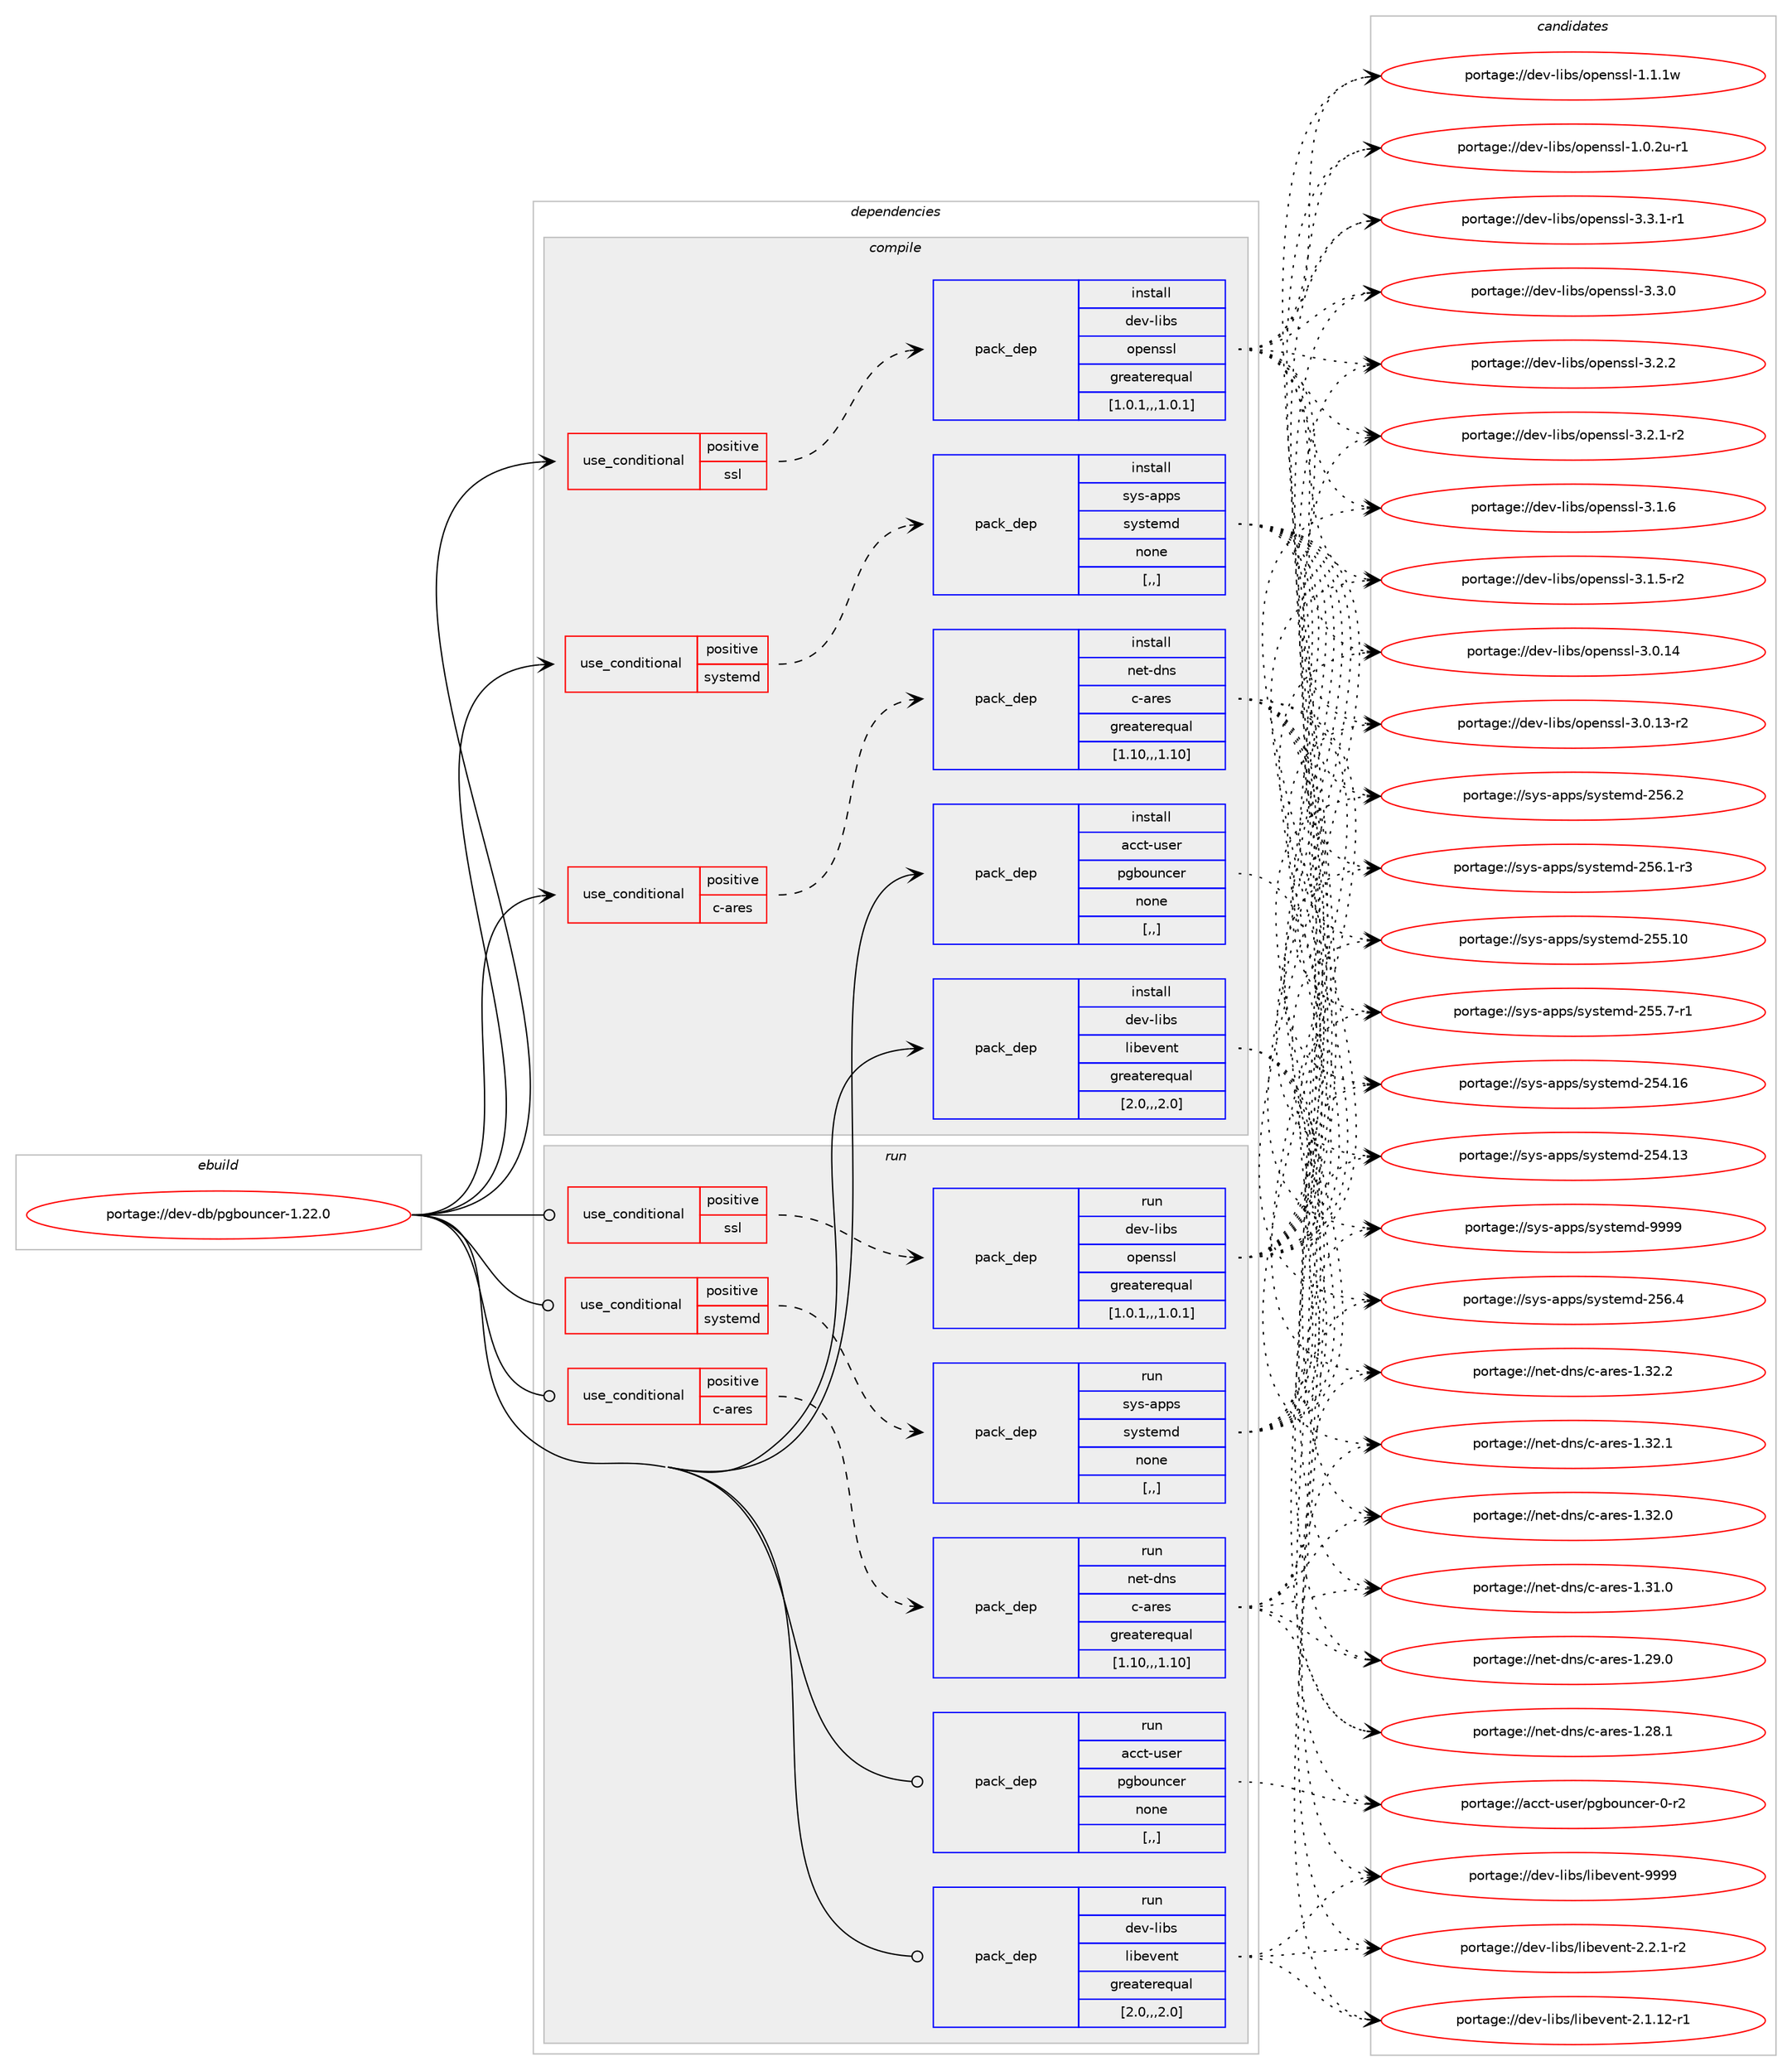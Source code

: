 digraph prolog {

# *************
# Graph options
# *************

newrank=true;
concentrate=true;
compound=true;
graph [rankdir=LR,fontname=Helvetica,fontsize=10,ranksep=1.5];#, ranksep=2.5, nodesep=0.2];
edge  [arrowhead=vee];
node  [fontname=Helvetica,fontsize=10];

# **********
# The ebuild
# **********

subgraph cluster_leftcol {
color=gray;
label=<<i>ebuild</i>>;
id [label="portage://dev-db/pgbouncer-1.22.0", color=red, width=4, href="../dev-db/pgbouncer-1.22.0.svg"];
}

# ****************
# The dependencies
# ****************

subgraph cluster_midcol {
color=gray;
label=<<i>dependencies</i>>;
subgraph cluster_compile {
fillcolor="#eeeeee";
style=filled;
label=<<i>compile</i>>;
subgraph cond18049 {
dependency69304 [label=<<TABLE BORDER="0" CELLBORDER="1" CELLSPACING="0" CELLPADDING="4"><TR><TD ROWSPAN="3" CELLPADDING="10">use_conditional</TD></TR><TR><TD>positive</TD></TR><TR><TD>c-ares</TD></TR></TABLE>>, shape=none, color=red];
subgraph pack50307 {
dependency69305 [label=<<TABLE BORDER="0" CELLBORDER="1" CELLSPACING="0" CELLPADDING="4" WIDTH="220"><TR><TD ROWSPAN="6" CELLPADDING="30">pack_dep</TD></TR><TR><TD WIDTH="110">install</TD></TR><TR><TD>net-dns</TD></TR><TR><TD>c-ares</TD></TR><TR><TD>greaterequal</TD></TR><TR><TD>[1.10,,,1.10]</TD></TR></TABLE>>, shape=none, color=blue];
}
dependency69304:e -> dependency69305:w [weight=20,style="dashed",arrowhead="vee"];
}
id:e -> dependency69304:w [weight=20,style="solid",arrowhead="vee"];
subgraph cond18050 {
dependency69306 [label=<<TABLE BORDER="0" CELLBORDER="1" CELLSPACING="0" CELLPADDING="4"><TR><TD ROWSPAN="3" CELLPADDING="10">use_conditional</TD></TR><TR><TD>positive</TD></TR><TR><TD>ssl</TD></TR></TABLE>>, shape=none, color=red];
subgraph pack50308 {
dependency69307 [label=<<TABLE BORDER="0" CELLBORDER="1" CELLSPACING="0" CELLPADDING="4" WIDTH="220"><TR><TD ROWSPAN="6" CELLPADDING="30">pack_dep</TD></TR><TR><TD WIDTH="110">install</TD></TR><TR><TD>dev-libs</TD></TR><TR><TD>openssl</TD></TR><TR><TD>greaterequal</TD></TR><TR><TD>[1.0.1,,,1.0.1]</TD></TR></TABLE>>, shape=none, color=blue];
}
dependency69306:e -> dependency69307:w [weight=20,style="dashed",arrowhead="vee"];
}
id:e -> dependency69306:w [weight=20,style="solid",arrowhead="vee"];
subgraph cond18051 {
dependency69308 [label=<<TABLE BORDER="0" CELLBORDER="1" CELLSPACING="0" CELLPADDING="4"><TR><TD ROWSPAN="3" CELLPADDING="10">use_conditional</TD></TR><TR><TD>positive</TD></TR><TR><TD>systemd</TD></TR></TABLE>>, shape=none, color=red];
subgraph pack50309 {
dependency69309 [label=<<TABLE BORDER="0" CELLBORDER="1" CELLSPACING="0" CELLPADDING="4" WIDTH="220"><TR><TD ROWSPAN="6" CELLPADDING="30">pack_dep</TD></TR><TR><TD WIDTH="110">install</TD></TR><TR><TD>sys-apps</TD></TR><TR><TD>systemd</TD></TR><TR><TD>none</TD></TR><TR><TD>[,,]</TD></TR></TABLE>>, shape=none, color=blue];
}
dependency69308:e -> dependency69309:w [weight=20,style="dashed",arrowhead="vee"];
}
id:e -> dependency69308:w [weight=20,style="solid",arrowhead="vee"];
subgraph pack50310 {
dependency69310 [label=<<TABLE BORDER="0" CELLBORDER="1" CELLSPACING="0" CELLPADDING="4" WIDTH="220"><TR><TD ROWSPAN="6" CELLPADDING="30">pack_dep</TD></TR><TR><TD WIDTH="110">install</TD></TR><TR><TD>acct-user</TD></TR><TR><TD>pgbouncer</TD></TR><TR><TD>none</TD></TR><TR><TD>[,,]</TD></TR></TABLE>>, shape=none, color=blue];
}
id:e -> dependency69310:w [weight=20,style="solid",arrowhead="vee"];
subgraph pack50311 {
dependency69311 [label=<<TABLE BORDER="0" CELLBORDER="1" CELLSPACING="0" CELLPADDING="4" WIDTH="220"><TR><TD ROWSPAN="6" CELLPADDING="30">pack_dep</TD></TR><TR><TD WIDTH="110">install</TD></TR><TR><TD>dev-libs</TD></TR><TR><TD>libevent</TD></TR><TR><TD>greaterequal</TD></TR><TR><TD>[2.0,,,2.0]</TD></TR></TABLE>>, shape=none, color=blue];
}
id:e -> dependency69311:w [weight=20,style="solid",arrowhead="vee"];
}
subgraph cluster_compileandrun {
fillcolor="#eeeeee";
style=filled;
label=<<i>compile and run</i>>;
}
subgraph cluster_run {
fillcolor="#eeeeee";
style=filled;
label=<<i>run</i>>;
subgraph cond18052 {
dependency69312 [label=<<TABLE BORDER="0" CELLBORDER="1" CELLSPACING="0" CELLPADDING="4"><TR><TD ROWSPAN="3" CELLPADDING="10">use_conditional</TD></TR><TR><TD>positive</TD></TR><TR><TD>c-ares</TD></TR></TABLE>>, shape=none, color=red];
subgraph pack50312 {
dependency69313 [label=<<TABLE BORDER="0" CELLBORDER="1" CELLSPACING="0" CELLPADDING="4" WIDTH="220"><TR><TD ROWSPAN="6" CELLPADDING="30">pack_dep</TD></TR><TR><TD WIDTH="110">run</TD></TR><TR><TD>net-dns</TD></TR><TR><TD>c-ares</TD></TR><TR><TD>greaterequal</TD></TR><TR><TD>[1.10,,,1.10]</TD></TR></TABLE>>, shape=none, color=blue];
}
dependency69312:e -> dependency69313:w [weight=20,style="dashed",arrowhead="vee"];
}
id:e -> dependency69312:w [weight=20,style="solid",arrowhead="odot"];
subgraph cond18053 {
dependency69314 [label=<<TABLE BORDER="0" CELLBORDER="1" CELLSPACING="0" CELLPADDING="4"><TR><TD ROWSPAN="3" CELLPADDING="10">use_conditional</TD></TR><TR><TD>positive</TD></TR><TR><TD>ssl</TD></TR></TABLE>>, shape=none, color=red];
subgraph pack50313 {
dependency69315 [label=<<TABLE BORDER="0" CELLBORDER="1" CELLSPACING="0" CELLPADDING="4" WIDTH="220"><TR><TD ROWSPAN="6" CELLPADDING="30">pack_dep</TD></TR><TR><TD WIDTH="110">run</TD></TR><TR><TD>dev-libs</TD></TR><TR><TD>openssl</TD></TR><TR><TD>greaterequal</TD></TR><TR><TD>[1.0.1,,,1.0.1]</TD></TR></TABLE>>, shape=none, color=blue];
}
dependency69314:e -> dependency69315:w [weight=20,style="dashed",arrowhead="vee"];
}
id:e -> dependency69314:w [weight=20,style="solid",arrowhead="odot"];
subgraph cond18054 {
dependency69316 [label=<<TABLE BORDER="0" CELLBORDER="1" CELLSPACING="0" CELLPADDING="4"><TR><TD ROWSPAN="3" CELLPADDING="10">use_conditional</TD></TR><TR><TD>positive</TD></TR><TR><TD>systemd</TD></TR></TABLE>>, shape=none, color=red];
subgraph pack50314 {
dependency69317 [label=<<TABLE BORDER="0" CELLBORDER="1" CELLSPACING="0" CELLPADDING="4" WIDTH="220"><TR><TD ROWSPAN="6" CELLPADDING="30">pack_dep</TD></TR><TR><TD WIDTH="110">run</TD></TR><TR><TD>sys-apps</TD></TR><TR><TD>systemd</TD></TR><TR><TD>none</TD></TR><TR><TD>[,,]</TD></TR></TABLE>>, shape=none, color=blue];
}
dependency69316:e -> dependency69317:w [weight=20,style="dashed",arrowhead="vee"];
}
id:e -> dependency69316:w [weight=20,style="solid",arrowhead="odot"];
subgraph pack50315 {
dependency69318 [label=<<TABLE BORDER="0" CELLBORDER="1" CELLSPACING="0" CELLPADDING="4" WIDTH="220"><TR><TD ROWSPAN="6" CELLPADDING="30">pack_dep</TD></TR><TR><TD WIDTH="110">run</TD></TR><TR><TD>acct-user</TD></TR><TR><TD>pgbouncer</TD></TR><TR><TD>none</TD></TR><TR><TD>[,,]</TD></TR></TABLE>>, shape=none, color=blue];
}
id:e -> dependency69318:w [weight=20,style="solid",arrowhead="odot"];
subgraph pack50316 {
dependency69319 [label=<<TABLE BORDER="0" CELLBORDER="1" CELLSPACING="0" CELLPADDING="4" WIDTH="220"><TR><TD ROWSPAN="6" CELLPADDING="30">pack_dep</TD></TR><TR><TD WIDTH="110">run</TD></TR><TR><TD>dev-libs</TD></TR><TR><TD>libevent</TD></TR><TR><TD>greaterequal</TD></TR><TR><TD>[2.0,,,2.0]</TD></TR></TABLE>>, shape=none, color=blue];
}
id:e -> dependency69319:w [weight=20,style="solid",arrowhead="odot"];
}
}

# **************
# The candidates
# **************

subgraph cluster_choices {
rank=same;
color=gray;
label=<<i>candidates</i>>;

subgraph choice50307 {
color=black;
nodesep=1;
choice110101116451001101154799459711410111545494651504650 [label="portage://net-dns/c-ares-1.32.2", color=red, width=4,href="../net-dns/c-ares-1.32.2.svg"];
choice110101116451001101154799459711410111545494651504649 [label="portage://net-dns/c-ares-1.32.1", color=red, width=4,href="../net-dns/c-ares-1.32.1.svg"];
choice110101116451001101154799459711410111545494651504648 [label="portage://net-dns/c-ares-1.32.0", color=red, width=4,href="../net-dns/c-ares-1.32.0.svg"];
choice110101116451001101154799459711410111545494651494648 [label="portage://net-dns/c-ares-1.31.0", color=red, width=4,href="../net-dns/c-ares-1.31.0.svg"];
choice110101116451001101154799459711410111545494650574648 [label="portage://net-dns/c-ares-1.29.0", color=red, width=4,href="../net-dns/c-ares-1.29.0.svg"];
choice110101116451001101154799459711410111545494650564649 [label="portage://net-dns/c-ares-1.28.1", color=red, width=4,href="../net-dns/c-ares-1.28.1.svg"];
dependency69305:e -> choice110101116451001101154799459711410111545494651504650:w [style=dotted,weight="100"];
dependency69305:e -> choice110101116451001101154799459711410111545494651504649:w [style=dotted,weight="100"];
dependency69305:e -> choice110101116451001101154799459711410111545494651504648:w [style=dotted,weight="100"];
dependency69305:e -> choice110101116451001101154799459711410111545494651494648:w [style=dotted,weight="100"];
dependency69305:e -> choice110101116451001101154799459711410111545494650574648:w [style=dotted,weight="100"];
dependency69305:e -> choice110101116451001101154799459711410111545494650564649:w [style=dotted,weight="100"];
}
subgraph choice50308 {
color=black;
nodesep=1;
choice1001011184510810598115471111121011101151151084551465146494511449 [label="portage://dev-libs/openssl-3.3.1-r1", color=red, width=4,href="../dev-libs/openssl-3.3.1-r1.svg"];
choice100101118451081059811547111112101110115115108455146514648 [label="portage://dev-libs/openssl-3.3.0", color=red, width=4,href="../dev-libs/openssl-3.3.0.svg"];
choice100101118451081059811547111112101110115115108455146504650 [label="portage://dev-libs/openssl-3.2.2", color=red, width=4,href="../dev-libs/openssl-3.2.2.svg"];
choice1001011184510810598115471111121011101151151084551465046494511450 [label="portage://dev-libs/openssl-3.2.1-r2", color=red, width=4,href="../dev-libs/openssl-3.2.1-r2.svg"];
choice100101118451081059811547111112101110115115108455146494654 [label="portage://dev-libs/openssl-3.1.6", color=red, width=4,href="../dev-libs/openssl-3.1.6.svg"];
choice1001011184510810598115471111121011101151151084551464946534511450 [label="portage://dev-libs/openssl-3.1.5-r2", color=red, width=4,href="../dev-libs/openssl-3.1.5-r2.svg"];
choice10010111845108105981154711111210111011511510845514648464952 [label="portage://dev-libs/openssl-3.0.14", color=red, width=4,href="../dev-libs/openssl-3.0.14.svg"];
choice100101118451081059811547111112101110115115108455146484649514511450 [label="portage://dev-libs/openssl-3.0.13-r2", color=red, width=4,href="../dev-libs/openssl-3.0.13-r2.svg"];
choice100101118451081059811547111112101110115115108454946494649119 [label="portage://dev-libs/openssl-1.1.1w", color=red, width=4,href="../dev-libs/openssl-1.1.1w.svg"];
choice1001011184510810598115471111121011101151151084549464846501174511449 [label="portage://dev-libs/openssl-1.0.2u-r1", color=red, width=4,href="../dev-libs/openssl-1.0.2u-r1.svg"];
dependency69307:e -> choice1001011184510810598115471111121011101151151084551465146494511449:w [style=dotted,weight="100"];
dependency69307:e -> choice100101118451081059811547111112101110115115108455146514648:w [style=dotted,weight="100"];
dependency69307:e -> choice100101118451081059811547111112101110115115108455146504650:w [style=dotted,weight="100"];
dependency69307:e -> choice1001011184510810598115471111121011101151151084551465046494511450:w [style=dotted,weight="100"];
dependency69307:e -> choice100101118451081059811547111112101110115115108455146494654:w [style=dotted,weight="100"];
dependency69307:e -> choice1001011184510810598115471111121011101151151084551464946534511450:w [style=dotted,weight="100"];
dependency69307:e -> choice10010111845108105981154711111210111011511510845514648464952:w [style=dotted,weight="100"];
dependency69307:e -> choice100101118451081059811547111112101110115115108455146484649514511450:w [style=dotted,weight="100"];
dependency69307:e -> choice100101118451081059811547111112101110115115108454946494649119:w [style=dotted,weight="100"];
dependency69307:e -> choice1001011184510810598115471111121011101151151084549464846501174511449:w [style=dotted,weight="100"];
}
subgraph choice50309 {
color=black;
nodesep=1;
choice1151211154597112112115471151211151161011091004557575757 [label="portage://sys-apps/systemd-9999", color=red, width=4,href="../sys-apps/systemd-9999.svg"];
choice115121115459711211211547115121115116101109100455053544652 [label="portage://sys-apps/systemd-256.4", color=red, width=4,href="../sys-apps/systemd-256.4.svg"];
choice115121115459711211211547115121115116101109100455053544650 [label="portage://sys-apps/systemd-256.2", color=red, width=4,href="../sys-apps/systemd-256.2.svg"];
choice1151211154597112112115471151211151161011091004550535446494511451 [label="portage://sys-apps/systemd-256.1-r3", color=red, width=4,href="../sys-apps/systemd-256.1-r3.svg"];
choice11512111545971121121154711512111511610110910045505353464948 [label="portage://sys-apps/systemd-255.10", color=red, width=4,href="../sys-apps/systemd-255.10.svg"];
choice1151211154597112112115471151211151161011091004550535346554511449 [label="portage://sys-apps/systemd-255.7-r1", color=red, width=4,href="../sys-apps/systemd-255.7-r1.svg"];
choice11512111545971121121154711512111511610110910045505352464954 [label="portage://sys-apps/systemd-254.16", color=red, width=4,href="../sys-apps/systemd-254.16.svg"];
choice11512111545971121121154711512111511610110910045505352464951 [label="portage://sys-apps/systemd-254.13", color=red, width=4,href="../sys-apps/systemd-254.13.svg"];
dependency69309:e -> choice1151211154597112112115471151211151161011091004557575757:w [style=dotted,weight="100"];
dependency69309:e -> choice115121115459711211211547115121115116101109100455053544652:w [style=dotted,weight="100"];
dependency69309:e -> choice115121115459711211211547115121115116101109100455053544650:w [style=dotted,weight="100"];
dependency69309:e -> choice1151211154597112112115471151211151161011091004550535446494511451:w [style=dotted,weight="100"];
dependency69309:e -> choice11512111545971121121154711512111511610110910045505353464948:w [style=dotted,weight="100"];
dependency69309:e -> choice1151211154597112112115471151211151161011091004550535346554511449:w [style=dotted,weight="100"];
dependency69309:e -> choice11512111545971121121154711512111511610110910045505352464954:w [style=dotted,weight="100"];
dependency69309:e -> choice11512111545971121121154711512111511610110910045505352464951:w [style=dotted,weight="100"];
}
subgraph choice50310 {
color=black;
nodesep=1;
choice9799991164511711510111447112103981111171109910111445484511450 [label="portage://acct-user/pgbouncer-0-r2", color=red, width=4,href="../acct-user/pgbouncer-0-r2.svg"];
dependency69310:e -> choice9799991164511711510111447112103981111171109910111445484511450:w [style=dotted,weight="100"];
}
subgraph choice50311 {
color=black;
nodesep=1;
choice100101118451081059811547108105981011181011101164557575757 [label="portage://dev-libs/libevent-9999", color=red, width=4,href="../dev-libs/libevent-9999.svg"];
choice100101118451081059811547108105981011181011101164550465046494511450 [label="portage://dev-libs/libevent-2.2.1-r2", color=red, width=4,href="../dev-libs/libevent-2.2.1-r2.svg"];
choice10010111845108105981154710810598101118101110116455046494649504511449 [label="portage://dev-libs/libevent-2.1.12-r1", color=red, width=4,href="../dev-libs/libevent-2.1.12-r1.svg"];
dependency69311:e -> choice100101118451081059811547108105981011181011101164557575757:w [style=dotted,weight="100"];
dependency69311:e -> choice100101118451081059811547108105981011181011101164550465046494511450:w [style=dotted,weight="100"];
dependency69311:e -> choice10010111845108105981154710810598101118101110116455046494649504511449:w [style=dotted,weight="100"];
}
subgraph choice50312 {
color=black;
nodesep=1;
choice110101116451001101154799459711410111545494651504650 [label="portage://net-dns/c-ares-1.32.2", color=red, width=4,href="../net-dns/c-ares-1.32.2.svg"];
choice110101116451001101154799459711410111545494651504649 [label="portage://net-dns/c-ares-1.32.1", color=red, width=4,href="../net-dns/c-ares-1.32.1.svg"];
choice110101116451001101154799459711410111545494651504648 [label="portage://net-dns/c-ares-1.32.0", color=red, width=4,href="../net-dns/c-ares-1.32.0.svg"];
choice110101116451001101154799459711410111545494651494648 [label="portage://net-dns/c-ares-1.31.0", color=red, width=4,href="../net-dns/c-ares-1.31.0.svg"];
choice110101116451001101154799459711410111545494650574648 [label="portage://net-dns/c-ares-1.29.0", color=red, width=4,href="../net-dns/c-ares-1.29.0.svg"];
choice110101116451001101154799459711410111545494650564649 [label="portage://net-dns/c-ares-1.28.1", color=red, width=4,href="../net-dns/c-ares-1.28.1.svg"];
dependency69313:e -> choice110101116451001101154799459711410111545494651504650:w [style=dotted,weight="100"];
dependency69313:e -> choice110101116451001101154799459711410111545494651504649:w [style=dotted,weight="100"];
dependency69313:e -> choice110101116451001101154799459711410111545494651504648:w [style=dotted,weight="100"];
dependency69313:e -> choice110101116451001101154799459711410111545494651494648:w [style=dotted,weight="100"];
dependency69313:e -> choice110101116451001101154799459711410111545494650574648:w [style=dotted,weight="100"];
dependency69313:e -> choice110101116451001101154799459711410111545494650564649:w [style=dotted,weight="100"];
}
subgraph choice50313 {
color=black;
nodesep=1;
choice1001011184510810598115471111121011101151151084551465146494511449 [label="portage://dev-libs/openssl-3.3.1-r1", color=red, width=4,href="../dev-libs/openssl-3.3.1-r1.svg"];
choice100101118451081059811547111112101110115115108455146514648 [label="portage://dev-libs/openssl-3.3.0", color=red, width=4,href="../dev-libs/openssl-3.3.0.svg"];
choice100101118451081059811547111112101110115115108455146504650 [label="portage://dev-libs/openssl-3.2.2", color=red, width=4,href="../dev-libs/openssl-3.2.2.svg"];
choice1001011184510810598115471111121011101151151084551465046494511450 [label="portage://dev-libs/openssl-3.2.1-r2", color=red, width=4,href="../dev-libs/openssl-3.2.1-r2.svg"];
choice100101118451081059811547111112101110115115108455146494654 [label="portage://dev-libs/openssl-3.1.6", color=red, width=4,href="../dev-libs/openssl-3.1.6.svg"];
choice1001011184510810598115471111121011101151151084551464946534511450 [label="portage://dev-libs/openssl-3.1.5-r2", color=red, width=4,href="../dev-libs/openssl-3.1.5-r2.svg"];
choice10010111845108105981154711111210111011511510845514648464952 [label="portage://dev-libs/openssl-3.0.14", color=red, width=4,href="../dev-libs/openssl-3.0.14.svg"];
choice100101118451081059811547111112101110115115108455146484649514511450 [label="portage://dev-libs/openssl-3.0.13-r2", color=red, width=4,href="../dev-libs/openssl-3.0.13-r2.svg"];
choice100101118451081059811547111112101110115115108454946494649119 [label="portage://dev-libs/openssl-1.1.1w", color=red, width=4,href="../dev-libs/openssl-1.1.1w.svg"];
choice1001011184510810598115471111121011101151151084549464846501174511449 [label="portage://dev-libs/openssl-1.0.2u-r1", color=red, width=4,href="../dev-libs/openssl-1.0.2u-r1.svg"];
dependency69315:e -> choice1001011184510810598115471111121011101151151084551465146494511449:w [style=dotted,weight="100"];
dependency69315:e -> choice100101118451081059811547111112101110115115108455146514648:w [style=dotted,weight="100"];
dependency69315:e -> choice100101118451081059811547111112101110115115108455146504650:w [style=dotted,weight="100"];
dependency69315:e -> choice1001011184510810598115471111121011101151151084551465046494511450:w [style=dotted,weight="100"];
dependency69315:e -> choice100101118451081059811547111112101110115115108455146494654:w [style=dotted,weight="100"];
dependency69315:e -> choice1001011184510810598115471111121011101151151084551464946534511450:w [style=dotted,weight="100"];
dependency69315:e -> choice10010111845108105981154711111210111011511510845514648464952:w [style=dotted,weight="100"];
dependency69315:e -> choice100101118451081059811547111112101110115115108455146484649514511450:w [style=dotted,weight="100"];
dependency69315:e -> choice100101118451081059811547111112101110115115108454946494649119:w [style=dotted,weight="100"];
dependency69315:e -> choice1001011184510810598115471111121011101151151084549464846501174511449:w [style=dotted,weight="100"];
}
subgraph choice50314 {
color=black;
nodesep=1;
choice1151211154597112112115471151211151161011091004557575757 [label="portage://sys-apps/systemd-9999", color=red, width=4,href="../sys-apps/systemd-9999.svg"];
choice115121115459711211211547115121115116101109100455053544652 [label="portage://sys-apps/systemd-256.4", color=red, width=4,href="../sys-apps/systemd-256.4.svg"];
choice115121115459711211211547115121115116101109100455053544650 [label="portage://sys-apps/systemd-256.2", color=red, width=4,href="../sys-apps/systemd-256.2.svg"];
choice1151211154597112112115471151211151161011091004550535446494511451 [label="portage://sys-apps/systemd-256.1-r3", color=red, width=4,href="../sys-apps/systemd-256.1-r3.svg"];
choice11512111545971121121154711512111511610110910045505353464948 [label="portage://sys-apps/systemd-255.10", color=red, width=4,href="../sys-apps/systemd-255.10.svg"];
choice1151211154597112112115471151211151161011091004550535346554511449 [label="portage://sys-apps/systemd-255.7-r1", color=red, width=4,href="../sys-apps/systemd-255.7-r1.svg"];
choice11512111545971121121154711512111511610110910045505352464954 [label="portage://sys-apps/systemd-254.16", color=red, width=4,href="../sys-apps/systemd-254.16.svg"];
choice11512111545971121121154711512111511610110910045505352464951 [label="portage://sys-apps/systemd-254.13", color=red, width=4,href="../sys-apps/systemd-254.13.svg"];
dependency69317:e -> choice1151211154597112112115471151211151161011091004557575757:w [style=dotted,weight="100"];
dependency69317:e -> choice115121115459711211211547115121115116101109100455053544652:w [style=dotted,weight="100"];
dependency69317:e -> choice115121115459711211211547115121115116101109100455053544650:w [style=dotted,weight="100"];
dependency69317:e -> choice1151211154597112112115471151211151161011091004550535446494511451:w [style=dotted,weight="100"];
dependency69317:e -> choice11512111545971121121154711512111511610110910045505353464948:w [style=dotted,weight="100"];
dependency69317:e -> choice1151211154597112112115471151211151161011091004550535346554511449:w [style=dotted,weight="100"];
dependency69317:e -> choice11512111545971121121154711512111511610110910045505352464954:w [style=dotted,weight="100"];
dependency69317:e -> choice11512111545971121121154711512111511610110910045505352464951:w [style=dotted,weight="100"];
}
subgraph choice50315 {
color=black;
nodesep=1;
choice9799991164511711510111447112103981111171109910111445484511450 [label="portage://acct-user/pgbouncer-0-r2", color=red, width=4,href="../acct-user/pgbouncer-0-r2.svg"];
dependency69318:e -> choice9799991164511711510111447112103981111171109910111445484511450:w [style=dotted,weight="100"];
}
subgraph choice50316 {
color=black;
nodesep=1;
choice100101118451081059811547108105981011181011101164557575757 [label="portage://dev-libs/libevent-9999", color=red, width=4,href="../dev-libs/libevent-9999.svg"];
choice100101118451081059811547108105981011181011101164550465046494511450 [label="portage://dev-libs/libevent-2.2.1-r2", color=red, width=4,href="../dev-libs/libevent-2.2.1-r2.svg"];
choice10010111845108105981154710810598101118101110116455046494649504511449 [label="portage://dev-libs/libevent-2.1.12-r1", color=red, width=4,href="../dev-libs/libevent-2.1.12-r1.svg"];
dependency69319:e -> choice100101118451081059811547108105981011181011101164557575757:w [style=dotted,weight="100"];
dependency69319:e -> choice100101118451081059811547108105981011181011101164550465046494511450:w [style=dotted,weight="100"];
dependency69319:e -> choice10010111845108105981154710810598101118101110116455046494649504511449:w [style=dotted,weight="100"];
}
}

}
